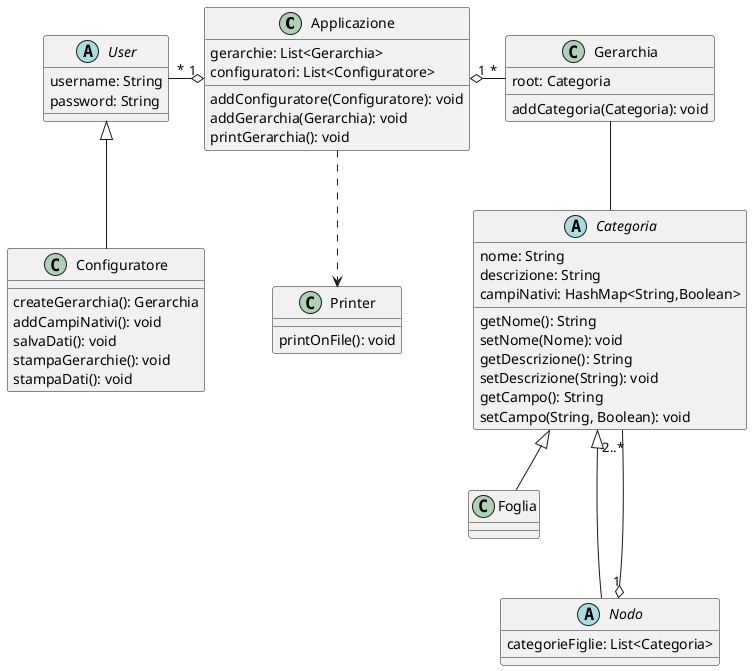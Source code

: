 @startuml
'https://plantuml.com/class-diagram

class Applicazione{
gerarchie: List<Gerarchia>
configuratori: List<Configuratore>
addConfiguratore(Configuratore): void
addGerarchia(Gerarchia): void
printGerarchia(): void
}

abstract class User{
username: String
password: String
}

class Configuratore{
createGerarchia(): Gerarchia
addCampiNativi(): void
salvaDati(): void
stampaGerarchie(): void
stampaDati(): void
}

class Printer{
printOnFile(): void
}

class Gerarchia{
root: Categoria
addCategoria(Categoria): void
}

abstract class Categoria{
nome: String
descrizione: String
campiNativi: HashMap<String,Boolean>
getNome(): String
setNome(Nome): void
getDescrizione(): String
setDescrizione(String): void
getCampo(): String
setCampo(String, Boolean): void
}

class Foglia

abstract class Nodo{
categorieFiglie: List<Categoria>
}

Applicazione "1" o-left- "*" User
User <|-down- Configuratore
Printer <.up. Applicazione
Gerarchia "*" -left-o "1" Applicazione
Categoria -up- Gerarchia
Foglia -up-|> Categoria
Nodo "1" o-down-- "2..*" Categoria
Nodo -up-|> Categoria

@enduml